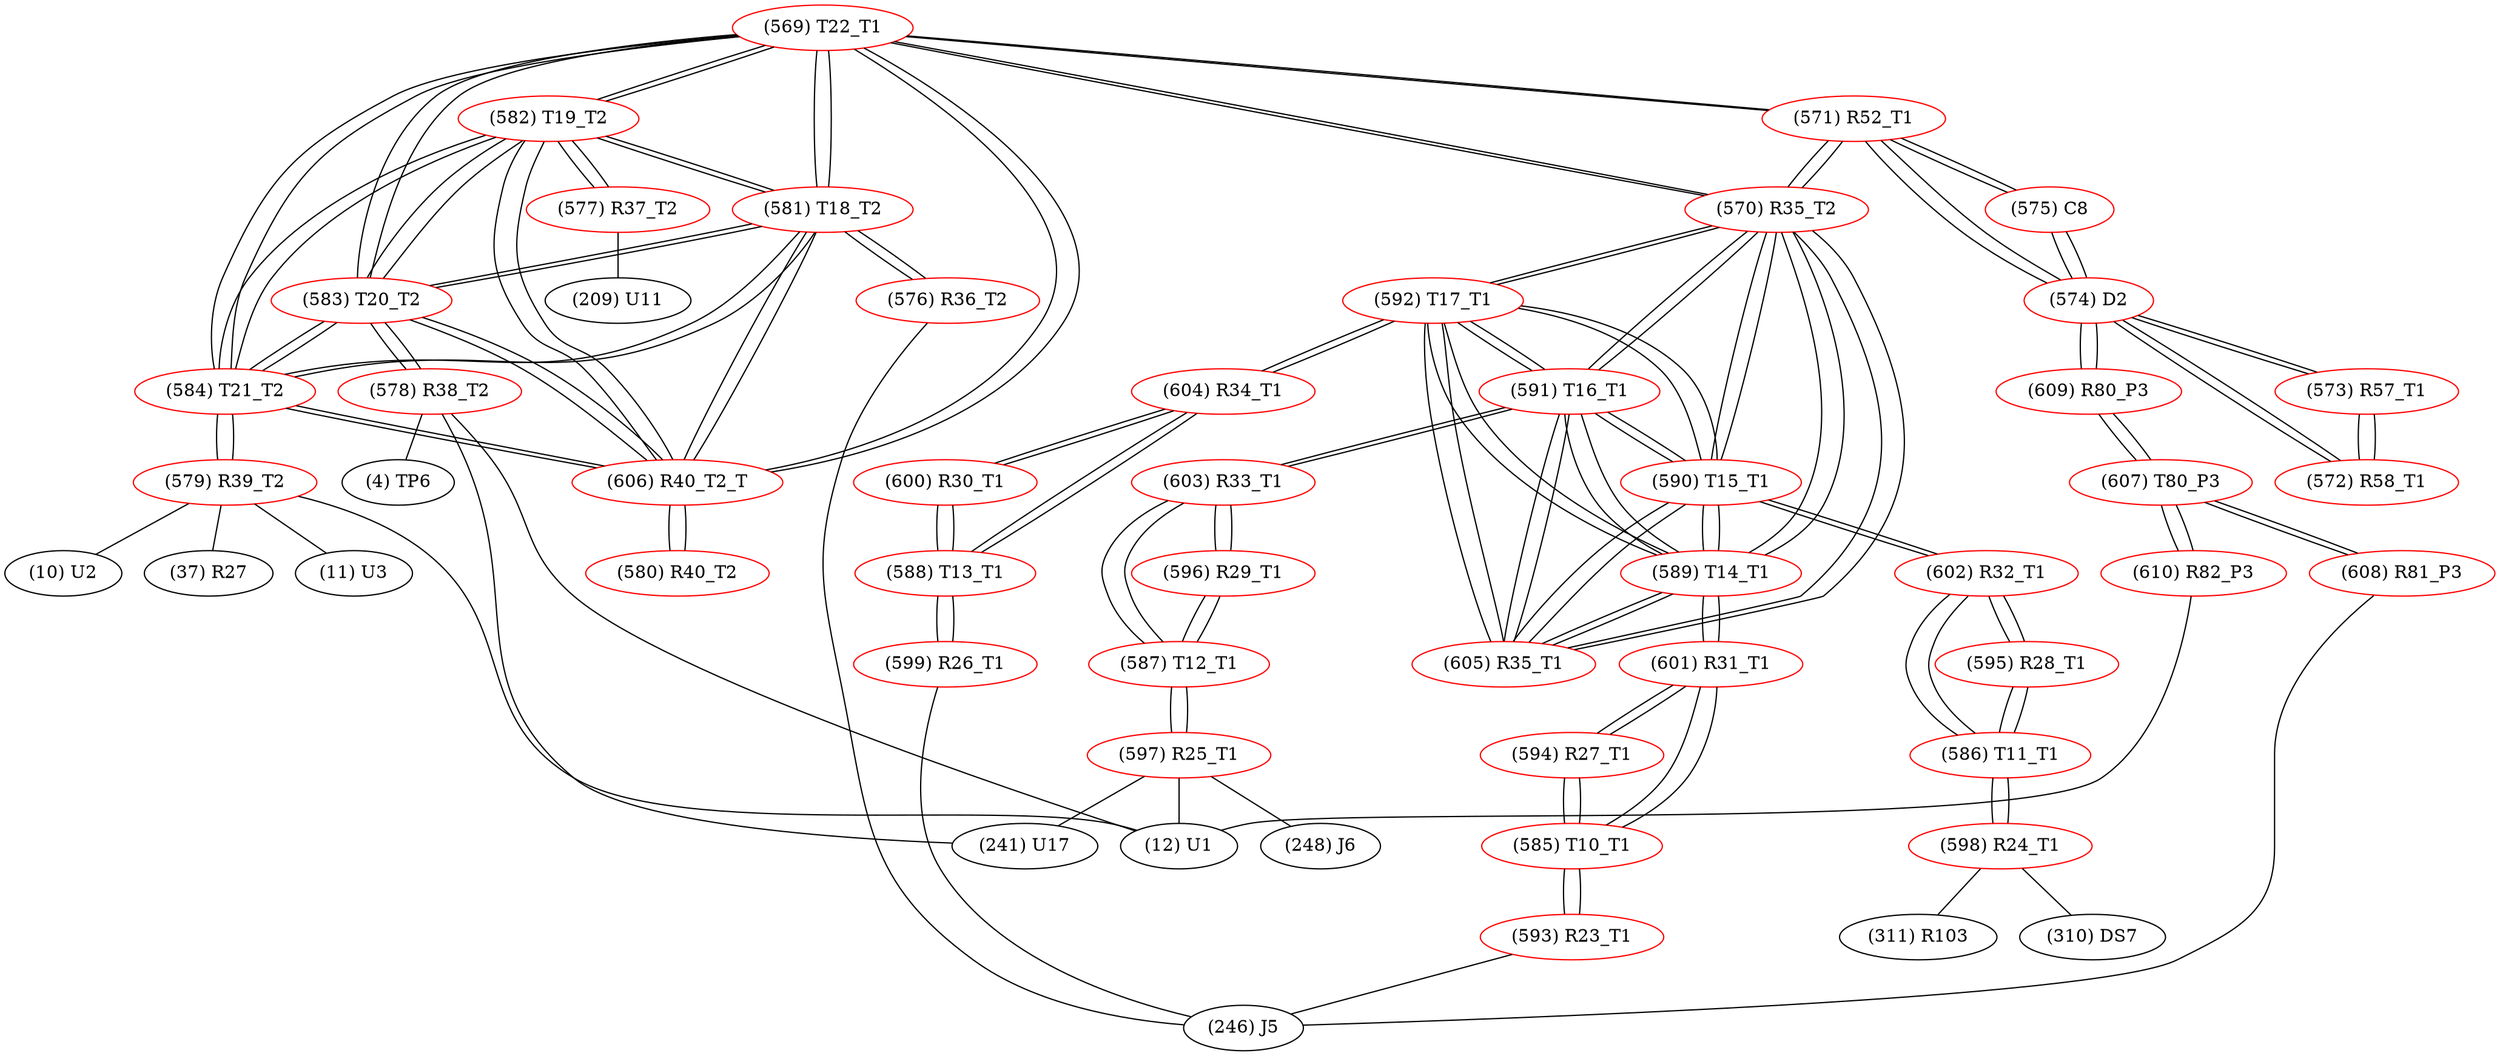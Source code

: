 graph {
	569 [label="(569) T22_T1" color=red]
	582 [label="(582) T19_T2"]
	581 [label="(581) T18_T2"]
	606 [label="(606) R40_T2_T"]
	584 [label="(584) T21_T2"]
	583 [label="(583) T20_T2"]
	571 [label="(571) R52_T1"]
	570 [label="(570) R35_T2"]
	570 [label="(570) R35_T2" color=red]
	591 [label="(591) T16_T1"]
	590 [label="(590) T15_T1"]
	605 [label="(605) R35_T1"]
	589 [label="(589) T14_T1"]
	592 [label="(592) T17_T1"]
	571 [label="(571) R52_T1"]
	569 [label="(569) T22_T1"]
	571 [label="(571) R52_T1" color=red]
	574 [label="(574) D2"]
	575 [label="(575) C8"]
	570 [label="(570) R35_T2"]
	569 [label="(569) T22_T1"]
	572 [label="(572) R58_T1" color=red]
	573 [label="(573) R57_T1"]
	574 [label="(574) D2"]
	573 [label="(573) R57_T1" color=red]
	572 [label="(572) R58_T1"]
	574 [label="(574) D2"]
	574 [label="(574) D2" color=red]
	571 [label="(571) R52_T1"]
	575 [label="(575) C8"]
	572 [label="(572) R58_T1"]
	573 [label="(573) R57_T1"]
	609 [label="(609) R80_P3"]
	575 [label="(575) C8" color=red]
	574 [label="(574) D2"]
	571 [label="(571) R52_T1"]
	576 [label="(576) R36_T2" color=red]
	246 [label="(246) J5"]
	581 [label="(581) T18_T2"]
	577 [label="(577) R37_T2" color=red]
	209 [label="(209) U11"]
	582 [label="(582) T19_T2"]
	578 [label="(578) R38_T2" color=red]
	12 [label="(12) U1"]
	4 [label="(4) TP6"]
	241 [label="(241) U17"]
	583 [label="(583) T20_T2"]
	579 [label="(579) R39_T2" color=red]
	11 [label="(11) U3"]
	12 [label="(12) U1"]
	10 [label="(10) U2"]
	37 [label="(37) R27"]
	584 [label="(584) T21_T2"]
	580 [label="(580) R40_T2" color=red]
	606 [label="(606) R40_T2_T"]
	581 [label="(581) T18_T2" color=red]
	569 [label="(569) T22_T1"]
	582 [label="(582) T19_T2"]
	606 [label="(606) R40_T2_T"]
	584 [label="(584) T21_T2"]
	583 [label="(583) T20_T2"]
	576 [label="(576) R36_T2"]
	582 [label="(582) T19_T2" color=red]
	569 [label="(569) T22_T1"]
	581 [label="(581) T18_T2"]
	606 [label="(606) R40_T2_T"]
	584 [label="(584) T21_T2"]
	583 [label="(583) T20_T2"]
	577 [label="(577) R37_T2"]
	583 [label="(583) T20_T2" color=red]
	569 [label="(569) T22_T1"]
	582 [label="(582) T19_T2"]
	581 [label="(581) T18_T2"]
	606 [label="(606) R40_T2_T"]
	584 [label="(584) T21_T2"]
	578 [label="(578) R38_T2"]
	584 [label="(584) T21_T2" color=red]
	569 [label="(569) T22_T1"]
	582 [label="(582) T19_T2"]
	581 [label="(581) T18_T2"]
	606 [label="(606) R40_T2_T"]
	583 [label="(583) T20_T2"]
	579 [label="(579) R39_T2"]
	585 [label="(585) T10_T1" color=red]
	593 [label="(593) R23_T1"]
	601 [label="(601) R31_T1"]
	594 [label="(594) R27_T1"]
	586 [label="(586) T11_T1" color=red]
	598 [label="(598) R24_T1"]
	602 [label="(602) R32_T1"]
	595 [label="(595) R28_T1"]
	587 [label="(587) T12_T1" color=red]
	603 [label="(603) R33_T1"]
	596 [label="(596) R29_T1"]
	597 [label="(597) R25_T1"]
	588 [label="(588) T13_T1" color=red]
	600 [label="(600) R30_T1"]
	604 [label="(604) R34_T1"]
	599 [label="(599) R26_T1"]
	589 [label="(589) T14_T1" color=red]
	591 [label="(591) T16_T1"]
	590 [label="(590) T15_T1"]
	605 [label="(605) R35_T1"]
	592 [label="(592) T17_T1"]
	570 [label="(570) R35_T2"]
	601 [label="(601) R31_T1"]
	590 [label="(590) T15_T1" color=red]
	591 [label="(591) T16_T1"]
	605 [label="(605) R35_T1"]
	589 [label="(589) T14_T1"]
	592 [label="(592) T17_T1"]
	570 [label="(570) R35_T2"]
	602 [label="(602) R32_T1"]
	591 [label="(591) T16_T1" color=red]
	590 [label="(590) T15_T1"]
	605 [label="(605) R35_T1"]
	589 [label="(589) T14_T1"]
	592 [label="(592) T17_T1"]
	570 [label="(570) R35_T2"]
	603 [label="(603) R33_T1"]
	592 [label="(592) T17_T1" color=red]
	591 [label="(591) T16_T1"]
	590 [label="(590) T15_T1"]
	605 [label="(605) R35_T1"]
	589 [label="(589) T14_T1"]
	570 [label="(570) R35_T2"]
	604 [label="(604) R34_T1"]
	593 [label="(593) R23_T1" color=red]
	246 [label="(246) J5"]
	585 [label="(585) T10_T1"]
	594 [label="(594) R27_T1" color=red]
	585 [label="(585) T10_T1"]
	601 [label="(601) R31_T1"]
	595 [label="(595) R28_T1" color=red]
	602 [label="(602) R32_T1"]
	586 [label="(586) T11_T1"]
	596 [label="(596) R29_T1" color=red]
	603 [label="(603) R33_T1"]
	587 [label="(587) T12_T1"]
	597 [label="(597) R25_T1" color=red]
	248 [label="(248) J6"]
	12 [label="(12) U1"]
	241 [label="(241) U17"]
	587 [label="(587) T12_T1"]
	598 [label="(598) R24_T1" color=red]
	310 [label="(310) DS7"]
	311 [label="(311) R103"]
	586 [label="(586) T11_T1"]
	599 [label="(599) R26_T1" color=red]
	246 [label="(246) J5"]
	588 [label="(588) T13_T1"]
	600 [label="(600) R30_T1" color=red]
	604 [label="(604) R34_T1"]
	588 [label="(588) T13_T1"]
	601 [label="(601) R31_T1" color=red]
	585 [label="(585) T10_T1"]
	594 [label="(594) R27_T1"]
	589 [label="(589) T14_T1"]
	602 [label="(602) R32_T1" color=red]
	590 [label="(590) T15_T1"]
	595 [label="(595) R28_T1"]
	586 [label="(586) T11_T1"]
	603 [label="(603) R33_T1" color=red]
	591 [label="(591) T16_T1"]
	596 [label="(596) R29_T1"]
	587 [label="(587) T12_T1"]
	604 [label="(604) R34_T1" color=red]
	592 [label="(592) T17_T1"]
	600 [label="(600) R30_T1"]
	588 [label="(588) T13_T1"]
	605 [label="(605) R35_T1" color=red]
	591 [label="(591) T16_T1"]
	590 [label="(590) T15_T1"]
	589 [label="(589) T14_T1"]
	592 [label="(592) T17_T1"]
	570 [label="(570) R35_T2"]
	606 [label="(606) R40_T2_T" color=red]
	569 [label="(569) T22_T1"]
	582 [label="(582) T19_T2"]
	581 [label="(581) T18_T2"]
	584 [label="(584) T21_T2"]
	583 [label="(583) T20_T2"]
	580 [label="(580) R40_T2"]
	607 [label="(607) T80_P3" color=red]
	608 [label="(608) R81_P3"]
	610 [label="(610) R82_P3"]
	609 [label="(609) R80_P3"]
	608 [label="(608) R81_P3" color=red]
	246 [label="(246) J5"]
	607 [label="(607) T80_P3"]
	609 [label="(609) R80_P3" color=red]
	574 [label="(574) D2"]
	607 [label="(607) T80_P3"]
	610 [label="(610) R82_P3" color=red]
	12 [label="(12) U1"]
	607 [label="(607) T80_P3"]
	569 -- 582
	569 -- 581
	569 -- 606
	569 -- 584
	569 -- 583
	569 -- 571
	569 -- 570
	570 -- 591
	570 -- 590
	570 -- 605
	570 -- 589
	570 -- 592
	570 -- 571
	570 -- 569
	571 -- 574
	571 -- 575
	571 -- 570
	571 -- 569
	572 -- 573
	572 -- 574
	573 -- 572
	573 -- 574
	574 -- 571
	574 -- 575
	574 -- 572
	574 -- 573
	574 -- 609
	575 -- 574
	575 -- 571
	576 -- 246
	576 -- 581
	577 -- 209
	577 -- 582
	578 -- 12
	578 -- 4
	578 -- 241
	578 -- 583
	579 -- 11
	579 -- 12
	579 -- 10
	579 -- 37
	579 -- 584
	580 -- 606
	581 -- 569
	581 -- 582
	581 -- 606
	581 -- 584
	581 -- 583
	581 -- 576
	582 -- 569
	582 -- 581
	582 -- 606
	582 -- 584
	582 -- 583
	582 -- 577
	583 -- 569
	583 -- 582
	583 -- 581
	583 -- 606
	583 -- 584
	583 -- 578
	584 -- 569
	584 -- 582
	584 -- 581
	584 -- 606
	584 -- 583
	584 -- 579
	585 -- 593
	585 -- 601
	585 -- 594
	586 -- 598
	586 -- 602
	586 -- 595
	587 -- 603
	587 -- 596
	587 -- 597
	588 -- 600
	588 -- 604
	588 -- 599
	589 -- 591
	589 -- 590
	589 -- 605
	589 -- 592
	589 -- 570
	589 -- 601
	590 -- 591
	590 -- 605
	590 -- 589
	590 -- 592
	590 -- 570
	590 -- 602
	591 -- 590
	591 -- 605
	591 -- 589
	591 -- 592
	591 -- 570
	591 -- 603
	592 -- 591
	592 -- 590
	592 -- 605
	592 -- 589
	592 -- 570
	592 -- 604
	593 -- 246
	593 -- 585
	594 -- 585
	594 -- 601
	595 -- 602
	595 -- 586
	596 -- 603
	596 -- 587
	597 -- 248
	597 -- 12
	597 -- 241
	597 -- 587
	598 -- 310
	598 -- 311
	598 -- 586
	599 -- 246
	599 -- 588
	600 -- 604
	600 -- 588
	601 -- 585
	601 -- 594
	601 -- 589
	602 -- 590
	602 -- 595
	602 -- 586
	603 -- 591
	603 -- 596
	603 -- 587
	604 -- 592
	604 -- 600
	604 -- 588
	605 -- 591
	605 -- 590
	605 -- 589
	605 -- 592
	605 -- 570
	606 -- 569
	606 -- 582
	606 -- 581
	606 -- 584
	606 -- 583
	606 -- 580
	607 -- 608
	607 -- 610
	607 -- 609
	608 -- 246
	608 -- 607
	609 -- 574
	609 -- 607
	610 -- 12
	610 -- 607
}